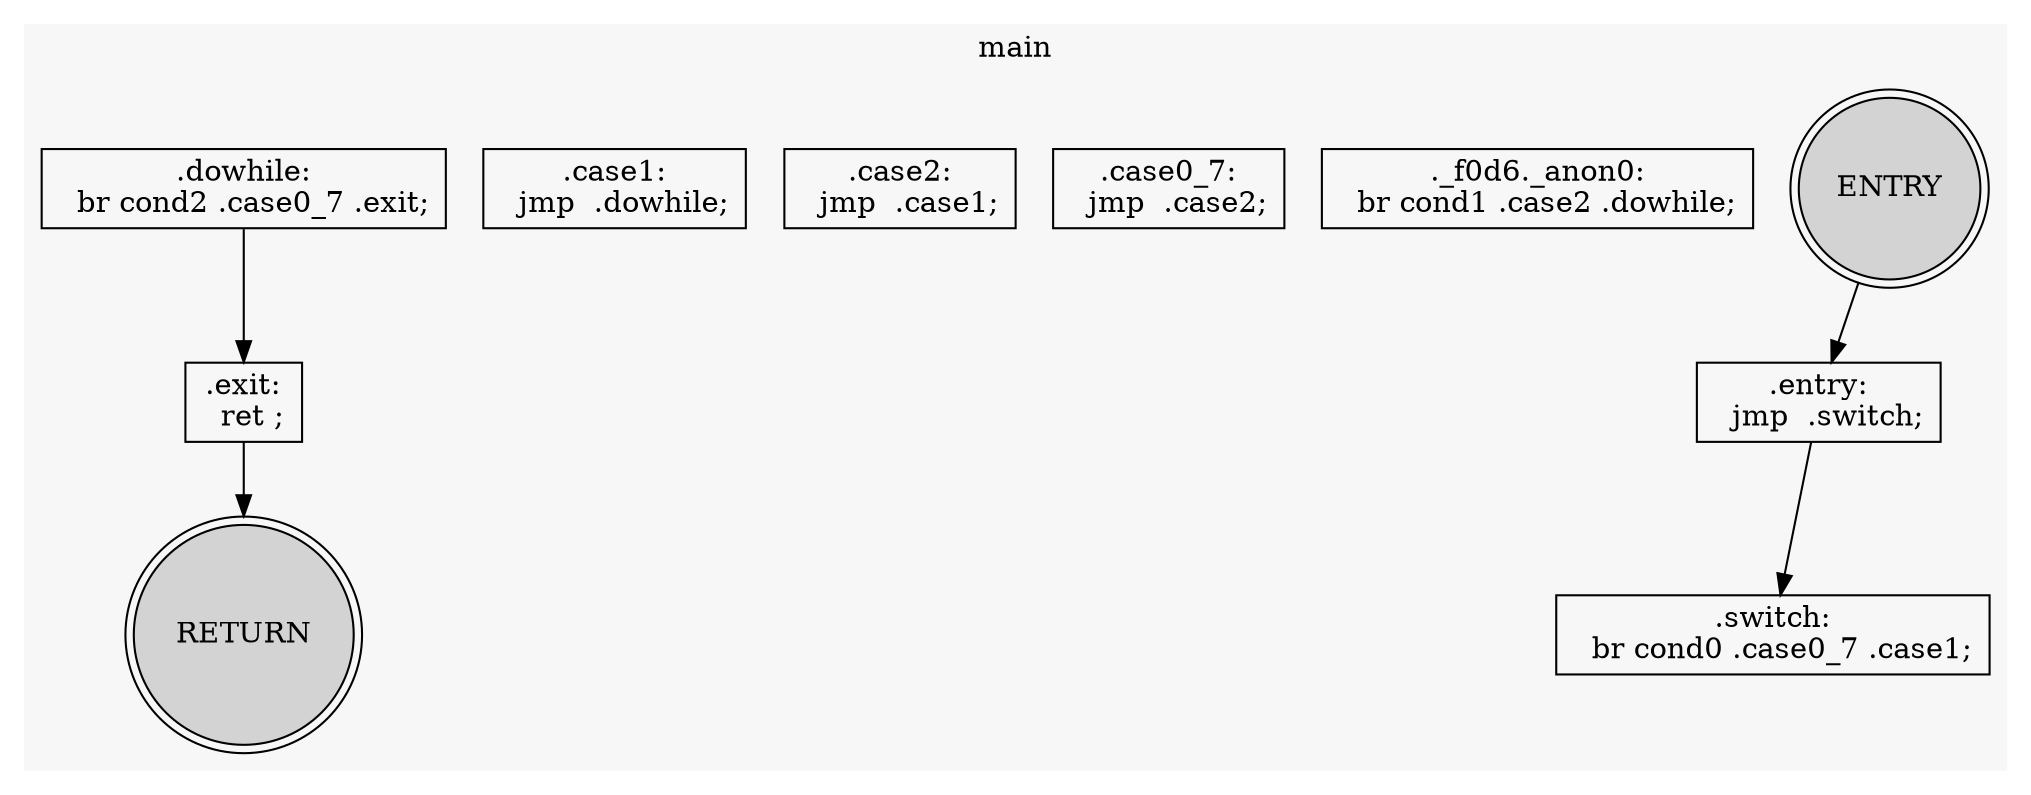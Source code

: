 // Dominator Tree
digraph DOMTREE {
	subgraph cluster_main {
		label=main
		color="#f7f7f7"
		style=filled
		rankdir=TB
		FUNC_main_NODE_ENTRY [label=ENTRY fillcolor=lightgray shape=doublecircle style=filled]
		FUNC_main_NODE_entry [label=".entry:
  jmp  .switch;" shape=box]
		FUNC_main_NODE_ENTRY -> FUNC_main_NODE_entry
		FUNC_main_NODE_switch [label=".switch:
  br cond0 .case0_7 .case1;" shape=box]
		FUNC_main_NODE_entry -> FUNC_main_NODE_switch
		"FUNC_main_NODE__f0d6._anon0" [label="._f0d6._anon0:
  br cond1 .case2 .dowhile;" shape=box]
		FUNC_main_NODE_case0_7 [label=".case0_7:
  jmp  .case2;" shape=box]
		FUNC_main_NODE_case2 [label=".case2:
  jmp  .case1;" shape=box]
		FUNC_main_NODE_case1 [label=".case1:
  jmp  .dowhile;" shape=box]
		FUNC_main_NODE_dowhile [label=".dowhile:
  br cond2 .case0_7 .exit;" shape=box]
		FUNC_main_NODE_exit [label=".exit:
  ret ;" shape=box]
		FUNC_main_NODE_dowhile -> FUNC_main_NODE_exit
		FUNC_main_NODE_RETURN [label=RETURN fillcolor=lightgray shape=doublecircle style=filled]
		FUNC_main_NODE_exit -> FUNC_main_NODE_RETURN
	}
}

